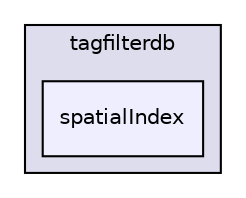 digraph "include/tagfilterdb/spatialIndex" {
  compound=true
  node [ fontsize="10", fontname="Helvetica"];
  edge [ labelfontsize="10", labelfontname="Helvetica"];
  subgraph clusterdir_74b29409f5a94a11f5d111afd6134e0e {
    graph [ bgcolor="#ddddee", pencolor="black", label="tagfilterdb" fontname="Helvetica", fontsize="10", URL="dir_74b29409f5a94a11f5d111afd6134e0e.html"]
  dir_ad8af79cd5fdf3732bfff3a1653f32dd [shape=box, label="spatialIndex", style="filled", fillcolor="#eeeeff", pencolor="black", URL="dir_ad8af79cd5fdf3732bfff3a1653f32dd.html"];
  }
}
